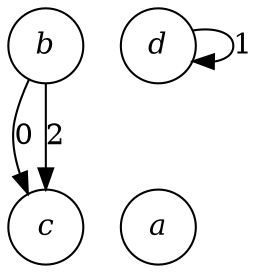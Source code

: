 digraph "Isolated first vertex" {
  node [shape=circle fontname="Times-Italic"]
  b -> c [label=0]
  d -> d [label=1]
  b -> c [label=2]
  {
    rank=same
    c a
  }
}

